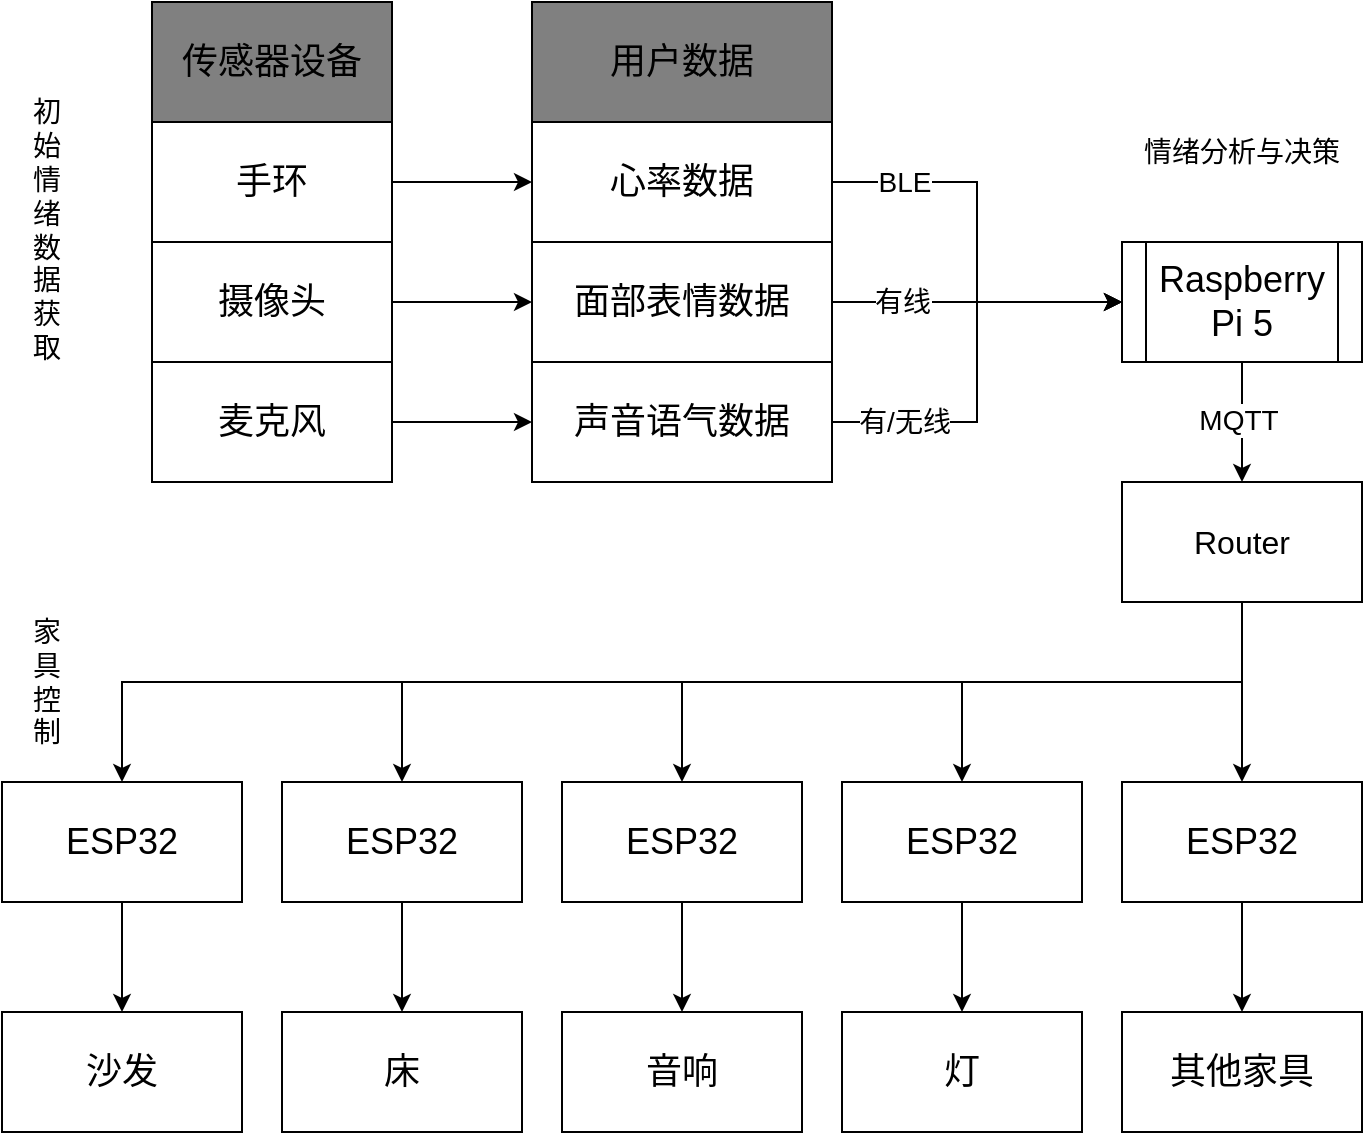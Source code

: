 <mxfile version="24.7.17">
  <diagram name="第 1 页" id="3rHYbj_jImJgUO69JbdG">
    <mxGraphModel dx="1302" dy="758" grid="1" gridSize="10" guides="1" tooltips="1" connect="1" arrows="1" fold="1" page="1" pageScale="1" pageWidth="827" pageHeight="1169" background="none" math="0" shadow="0">
      <root>
        <mxCell id="0" />
        <mxCell id="1" parent="0" />
        <mxCell id="MswAWFGs8VYdgX7ap7wL-1" value="&lt;font style=&quot;font-size: 18px;&quot;&gt;用户数据&lt;/font&gt;" style="rounded=0;whiteSpace=wrap;html=1;fillColor=#808080;" parent="1" vertex="1">
          <mxGeometry x="345" y="50" width="150" height="60" as="geometry" />
        </mxCell>
        <mxCell id="MswAWFGs8VYdgX7ap7wL-30" style="edgeStyle=orthogonalEdgeStyle;rounded=0;orthogonalLoop=1;jettySize=auto;html=1;entryX=0;entryY=0.5;entryDx=0;entryDy=0;" parent="1" source="MswAWFGs8VYdgX7ap7wL-2" target="MswAWFGs8VYdgX7ap7wL-11" edge="1">
          <mxGeometry relative="1" as="geometry" />
        </mxCell>
        <mxCell id="MswAWFGs8VYdgX7ap7wL-45" value="BLE" style="edgeLabel;html=1;align=center;verticalAlign=middle;resizable=0;points=[];" parent="MswAWFGs8VYdgX7ap7wL-30" vertex="1" connectable="0">
          <mxGeometry x="-0.655" y="-1" relative="1" as="geometry">
            <mxPoint as="offset" />
          </mxGeometry>
        </mxCell>
        <mxCell id="MswAWFGs8VYdgX7ap7wL-52" value="&lt;font style=&quot;font-size: 14px;&quot;&gt;BLE&lt;/font&gt;" style="edgeLabel;html=1;align=center;verticalAlign=middle;resizable=0;points=[];" parent="MswAWFGs8VYdgX7ap7wL-30" vertex="1" connectable="0">
          <mxGeometry x="-0.636" relative="1" as="geometry">
            <mxPoint x="-2" as="offset" />
          </mxGeometry>
        </mxCell>
        <mxCell id="MswAWFGs8VYdgX7ap7wL-2" value="&lt;font style=&quot;font-size: 18px;&quot;&gt;心率数据&lt;/font&gt;" style="rounded=0;whiteSpace=wrap;html=1;" parent="1" vertex="1">
          <mxGeometry x="345" y="110" width="150" height="60" as="geometry" />
        </mxCell>
        <mxCell id="18Ut-Z8Sb2iWaNUmkSo4-8" style="edgeStyle=orthogonalEdgeStyle;rounded=0;orthogonalLoop=1;jettySize=auto;html=1;entryX=0;entryY=0.5;entryDx=0;entryDy=0;" edge="1" parent="1" source="MswAWFGs8VYdgX7ap7wL-3" target="MswAWFGs8VYdgX7ap7wL-11">
          <mxGeometry relative="1" as="geometry" />
        </mxCell>
        <mxCell id="18Ut-Z8Sb2iWaNUmkSo4-13" value="&lt;font style=&quot;font-size: 14px;&quot;&gt;有线&lt;/font&gt;" style="edgeLabel;html=1;align=center;verticalAlign=middle;resizable=0;points=[];" vertex="1" connectable="0" parent="18Ut-Z8Sb2iWaNUmkSo4-8">
          <mxGeometry x="-0.556" relative="1" as="geometry">
            <mxPoint x="3" as="offset" />
          </mxGeometry>
        </mxCell>
        <mxCell id="MswAWFGs8VYdgX7ap7wL-3" value="&lt;font style=&quot;font-size: 18px;&quot;&gt;面部表情数据&lt;/font&gt;" style="rounded=0;whiteSpace=wrap;html=1;" parent="1" vertex="1">
          <mxGeometry x="345" y="170" width="150" height="60" as="geometry" />
        </mxCell>
        <mxCell id="MswAWFGs8VYdgX7ap7wL-33" style="edgeStyle=orthogonalEdgeStyle;rounded=0;orthogonalLoop=1;jettySize=auto;html=1;entryX=0;entryY=0.5;entryDx=0;entryDy=0;" parent="1" source="MswAWFGs8VYdgX7ap7wL-5" target="MswAWFGs8VYdgX7ap7wL-11" edge="1">
          <mxGeometry relative="1" as="geometry" />
        </mxCell>
        <mxCell id="MswAWFGs8VYdgX7ap7wL-47" value="&lt;font style=&quot;font-size: 14px;&quot;&gt;有/无线&lt;/font&gt;" style="edgeLabel;html=1;align=center;verticalAlign=middle;resizable=0;points=[];" parent="MswAWFGs8VYdgX7ap7wL-33" vertex="1" connectable="0">
          <mxGeometry x="-0.617" relative="1" as="geometry">
            <mxPoint x="-4" as="offset" />
          </mxGeometry>
        </mxCell>
        <mxCell id="MswAWFGs8VYdgX7ap7wL-5" value="&lt;font style=&quot;font-size: 18px;&quot;&gt;声音语气数据&lt;/font&gt;" style="rounded=0;whiteSpace=wrap;html=1;" parent="1" vertex="1">
          <mxGeometry x="345" y="230" width="150" height="60" as="geometry" />
        </mxCell>
        <mxCell id="MswAWFGs8VYdgX7ap7wL-7" value="&lt;font style=&quot;font-size: 18px;&quot;&gt;传感器设备&lt;/font&gt;" style="rounded=0;whiteSpace=wrap;html=1;fillColor=#808080;" parent="1" vertex="1">
          <mxGeometry x="155" y="50" width="120" height="60" as="geometry" />
        </mxCell>
        <mxCell id="MswAWFGs8VYdgX7ap7wL-26" style="edgeStyle=orthogonalEdgeStyle;rounded=0;orthogonalLoop=1;jettySize=auto;html=1;entryX=0;entryY=0.5;entryDx=0;entryDy=0;" parent="1" source="MswAWFGs8VYdgX7ap7wL-8" target="MswAWFGs8VYdgX7ap7wL-2" edge="1">
          <mxGeometry relative="1" as="geometry" />
        </mxCell>
        <mxCell id="MswAWFGs8VYdgX7ap7wL-8" value="&lt;font style=&quot;font-size: 18px;&quot;&gt;手环&lt;/font&gt;" style="rounded=0;whiteSpace=wrap;html=1;" parent="1" vertex="1">
          <mxGeometry x="155" y="110" width="120" height="60" as="geometry" />
        </mxCell>
        <mxCell id="MswAWFGs8VYdgX7ap7wL-27" style="edgeStyle=orthogonalEdgeStyle;rounded=0;orthogonalLoop=1;jettySize=auto;html=1;entryX=0;entryY=0.5;entryDx=0;entryDy=0;" parent="1" source="MswAWFGs8VYdgX7ap7wL-9" target="MswAWFGs8VYdgX7ap7wL-3" edge="1">
          <mxGeometry relative="1" as="geometry" />
        </mxCell>
        <mxCell id="MswAWFGs8VYdgX7ap7wL-9" value="&lt;font style=&quot;font-size: 18px;&quot;&gt;摄像头&lt;/font&gt;" style="rounded=0;whiteSpace=wrap;html=1;" parent="1" vertex="1">
          <mxGeometry x="155" y="170" width="120" height="60" as="geometry" />
        </mxCell>
        <mxCell id="MswAWFGs8VYdgX7ap7wL-28" style="edgeStyle=orthogonalEdgeStyle;rounded=0;orthogonalLoop=1;jettySize=auto;html=1;entryX=0;entryY=0.5;entryDx=0;entryDy=0;" parent="1" source="MswAWFGs8VYdgX7ap7wL-10" target="MswAWFGs8VYdgX7ap7wL-5" edge="1">
          <mxGeometry relative="1" as="geometry" />
        </mxCell>
        <mxCell id="MswAWFGs8VYdgX7ap7wL-10" value="&lt;font style=&quot;font-size: 18px;&quot;&gt;麦克风&lt;/font&gt;" style="rounded=0;whiteSpace=wrap;html=1;" parent="1" vertex="1">
          <mxGeometry x="155" y="230" width="120" height="60" as="geometry" />
        </mxCell>
        <mxCell id="18Ut-Z8Sb2iWaNUmkSo4-11" style="edgeStyle=orthogonalEdgeStyle;rounded=0;orthogonalLoop=1;jettySize=auto;html=1;entryX=0.5;entryY=0;entryDx=0;entryDy=0;" edge="1" parent="1" source="MswAWFGs8VYdgX7ap7wL-11" target="18Ut-Z8Sb2iWaNUmkSo4-1">
          <mxGeometry relative="1" as="geometry" />
        </mxCell>
        <mxCell id="18Ut-Z8Sb2iWaNUmkSo4-12" value="&lt;font style=&quot;font-size: 14px;&quot;&gt;MQTT&lt;/font&gt;" style="edgeLabel;html=1;align=center;verticalAlign=middle;resizable=0;points=[];" vertex="1" connectable="0" parent="18Ut-Z8Sb2iWaNUmkSo4-11">
          <mxGeometry x="-0.033" y="-2" relative="1" as="geometry">
            <mxPoint as="offset" />
          </mxGeometry>
        </mxCell>
        <mxCell id="MswAWFGs8VYdgX7ap7wL-11" value="&lt;font style=&quot;font-size: 18px;&quot;&gt;Raspberry Pi 5&lt;/font&gt;" style="shape=process;whiteSpace=wrap;html=1;backgroundOutline=1;" parent="1" vertex="1">
          <mxGeometry x="640" y="170" width="120" height="60" as="geometry" />
        </mxCell>
        <mxCell id="MswAWFGs8VYdgX7ap7wL-40" style="edgeStyle=orthogonalEdgeStyle;rounded=0;orthogonalLoop=1;jettySize=auto;html=1;entryX=0.5;entryY=0;entryDx=0;entryDy=0;" parent="1" source="MswAWFGs8VYdgX7ap7wL-12" target="MswAWFGs8VYdgX7ap7wL-14" edge="1">
          <mxGeometry relative="1" as="geometry" />
        </mxCell>
        <mxCell id="MswAWFGs8VYdgX7ap7wL-12" value="&lt;font style=&quot;font-size: 18px;&quot;&gt;ESP32&lt;/font&gt;" style="rounded=0;whiteSpace=wrap;html=1;" parent="1" vertex="1">
          <mxGeometry x="80" y="440" width="120" height="60" as="geometry" />
        </mxCell>
        <mxCell id="MswAWFGs8VYdgX7ap7wL-14" value="&lt;font style=&quot;font-size: 18px;&quot;&gt;沙发&lt;/font&gt;" style="rounded=0;whiteSpace=wrap;html=1;" parent="1" vertex="1">
          <mxGeometry x="80" y="555" width="120" height="60" as="geometry" />
        </mxCell>
        <mxCell id="MswAWFGs8VYdgX7ap7wL-15" value="&lt;font style=&quot;font-size: 18px;&quot;&gt;床&lt;/font&gt;" style="rounded=0;whiteSpace=wrap;html=1;" parent="1" vertex="1">
          <mxGeometry x="220" y="555" width="120" height="60" as="geometry" />
        </mxCell>
        <mxCell id="MswAWFGs8VYdgX7ap7wL-16" value="&lt;font style=&quot;font-size: 18px;&quot;&gt;音响&lt;/font&gt;" style="rounded=0;whiteSpace=wrap;html=1;" parent="1" vertex="1">
          <mxGeometry x="360" y="555" width="120" height="60" as="geometry" />
        </mxCell>
        <mxCell id="MswAWFGs8VYdgX7ap7wL-17" value="&lt;font style=&quot;font-size: 18px;&quot;&gt;灯&lt;/font&gt;" style="rounded=0;whiteSpace=wrap;html=1;" parent="1" vertex="1">
          <mxGeometry x="500" y="555" width="120" height="60" as="geometry" />
        </mxCell>
        <mxCell id="MswAWFGs8VYdgX7ap7wL-18" value="&lt;font style=&quot;font-size: 18px;&quot;&gt;其他家具&lt;/font&gt;" style="rounded=0;whiteSpace=wrap;html=1;" parent="1" vertex="1">
          <mxGeometry x="640" y="555" width="120" height="60" as="geometry" />
        </mxCell>
        <mxCell id="MswAWFGs8VYdgX7ap7wL-41" style="edgeStyle=orthogonalEdgeStyle;rounded=0;orthogonalLoop=1;jettySize=auto;html=1;entryX=0.5;entryY=0;entryDx=0;entryDy=0;" parent="1" source="MswAWFGs8VYdgX7ap7wL-22" target="MswAWFGs8VYdgX7ap7wL-15" edge="1">
          <mxGeometry relative="1" as="geometry">
            <mxPoint x="280" y="550" as="targetPoint" />
          </mxGeometry>
        </mxCell>
        <mxCell id="MswAWFGs8VYdgX7ap7wL-22" value="&lt;font style=&quot;font-size: 18px;&quot;&gt;ESP32&lt;/font&gt;" style="rounded=0;whiteSpace=wrap;html=1;" parent="1" vertex="1">
          <mxGeometry x="220" y="440" width="120" height="60" as="geometry" />
        </mxCell>
        <mxCell id="MswAWFGs8VYdgX7ap7wL-42" style="edgeStyle=orthogonalEdgeStyle;rounded=0;orthogonalLoop=1;jettySize=auto;html=1;" parent="1" source="MswAWFGs8VYdgX7ap7wL-23" target="MswAWFGs8VYdgX7ap7wL-16" edge="1">
          <mxGeometry relative="1" as="geometry" />
        </mxCell>
        <mxCell id="MswAWFGs8VYdgX7ap7wL-23" value="&lt;font style=&quot;font-size: 18px;&quot;&gt;ESP32&lt;/font&gt;" style="rounded=0;whiteSpace=wrap;html=1;" parent="1" vertex="1">
          <mxGeometry x="360" y="440" width="120" height="60" as="geometry" />
        </mxCell>
        <mxCell id="MswAWFGs8VYdgX7ap7wL-43" style="edgeStyle=orthogonalEdgeStyle;rounded=0;orthogonalLoop=1;jettySize=auto;html=1;entryX=0.5;entryY=0;entryDx=0;entryDy=0;" parent="1" source="MswAWFGs8VYdgX7ap7wL-24" target="MswAWFGs8VYdgX7ap7wL-17" edge="1">
          <mxGeometry relative="1" as="geometry" />
        </mxCell>
        <mxCell id="MswAWFGs8VYdgX7ap7wL-24" value="&lt;font style=&quot;font-size: 18px;&quot;&gt;ESP32&lt;/font&gt;" style="rounded=0;whiteSpace=wrap;html=1;" parent="1" vertex="1">
          <mxGeometry x="500" y="440" width="120" height="60" as="geometry" />
        </mxCell>
        <mxCell id="MswAWFGs8VYdgX7ap7wL-44" style="edgeStyle=orthogonalEdgeStyle;rounded=0;orthogonalLoop=1;jettySize=auto;html=1;entryX=0.5;entryY=0;entryDx=0;entryDy=0;" parent="1" source="MswAWFGs8VYdgX7ap7wL-25" target="MswAWFGs8VYdgX7ap7wL-18" edge="1">
          <mxGeometry relative="1" as="geometry" />
        </mxCell>
        <mxCell id="MswAWFGs8VYdgX7ap7wL-25" value="&lt;font style=&quot;font-size: 18px;&quot;&gt;ESP32&lt;/font&gt;" style="rounded=0;whiteSpace=wrap;html=1;" parent="1" vertex="1">
          <mxGeometry x="640" y="440" width="120" height="60" as="geometry" />
        </mxCell>
        <mxCell id="MswAWFGs8VYdgX7ap7wL-53" value="&lt;font style=&quot;font-size: 14px;&quot;&gt;情绪分析与决策&lt;/font&gt;" style="text;html=1;align=center;verticalAlign=middle;whiteSpace=wrap;rounded=0;" parent="1" vertex="1">
          <mxGeometry x="645" y="110" width="110" height="30" as="geometry" />
        </mxCell>
        <mxCell id="MswAWFGs8VYdgX7ap7wL-54" value="&lt;font style=&quot;font-size: 14px;&quot;&gt;初始情绪数据获取&lt;/font&gt;" style="text;html=1;align=center;verticalAlign=middle;whiteSpace=wrap;rounded=0;" parent="1" vertex="1">
          <mxGeometry x="90" y="90" width="25" height="147.5" as="geometry" />
        </mxCell>
        <mxCell id="MswAWFGs8VYdgX7ap7wL-58" value="&lt;font style=&quot;font-size: 14px;&quot;&gt;家具控制&lt;/font&gt;" style="text;html=1;align=center;verticalAlign=middle;whiteSpace=wrap;rounded=0;" parent="1" vertex="1">
          <mxGeometry x="91.25" y="360" width="22.5" height="60" as="geometry" />
        </mxCell>
        <mxCell id="18Ut-Z8Sb2iWaNUmkSo4-3" style="edgeStyle=orthogonalEdgeStyle;rounded=0;orthogonalLoop=1;jettySize=auto;html=1;entryX=0.5;entryY=0;entryDx=0;entryDy=0;" edge="1" parent="1" source="18Ut-Z8Sb2iWaNUmkSo4-1" target="MswAWFGs8VYdgX7ap7wL-25">
          <mxGeometry relative="1" as="geometry" />
        </mxCell>
        <mxCell id="18Ut-Z8Sb2iWaNUmkSo4-4" style="edgeStyle=orthogonalEdgeStyle;rounded=0;orthogonalLoop=1;jettySize=auto;html=1;entryX=0.5;entryY=0;entryDx=0;entryDy=0;" edge="1" parent="1" source="18Ut-Z8Sb2iWaNUmkSo4-1" target="MswAWFGs8VYdgX7ap7wL-24">
          <mxGeometry relative="1" as="geometry">
            <Array as="points">
              <mxPoint x="700" y="390" />
              <mxPoint x="560" y="390" />
            </Array>
          </mxGeometry>
        </mxCell>
        <mxCell id="18Ut-Z8Sb2iWaNUmkSo4-5" style="edgeStyle=orthogonalEdgeStyle;rounded=0;orthogonalLoop=1;jettySize=auto;html=1;entryX=0.5;entryY=0;entryDx=0;entryDy=0;" edge="1" parent="1" source="18Ut-Z8Sb2iWaNUmkSo4-1" target="MswAWFGs8VYdgX7ap7wL-23">
          <mxGeometry relative="1" as="geometry">
            <Array as="points">
              <mxPoint x="700" y="390" />
              <mxPoint x="420" y="390" />
            </Array>
          </mxGeometry>
        </mxCell>
        <mxCell id="18Ut-Z8Sb2iWaNUmkSo4-6" style="edgeStyle=orthogonalEdgeStyle;rounded=0;orthogonalLoop=1;jettySize=auto;html=1;entryX=0.5;entryY=0;entryDx=0;entryDy=0;" edge="1" parent="1" source="18Ut-Z8Sb2iWaNUmkSo4-1" target="MswAWFGs8VYdgX7ap7wL-22">
          <mxGeometry relative="1" as="geometry">
            <Array as="points">
              <mxPoint x="700" y="390" />
              <mxPoint x="280" y="390" />
            </Array>
          </mxGeometry>
        </mxCell>
        <mxCell id="18Ut-Z8Sb2iWaNUmkSo4-7" style="edgeStyle=orthogonalEdgeStyle;rounded=0;orthogonalLoop=1;jettySize=auto;html=1;entryX=0.5;entryY=0;entryDx=0;entryDy=0;" edge="1" parent="1" source="18Ut-Z8Sb2iWaNUmkSo4-1" target="MswAWFGs8VYdgX7ap7wL-12">
          <mxGeometry relative="1" as="geometry">
            <Array as="points">
              <mxPoint x="700" y="390" />
              <mxPoint x="140" y="390" />
            </Array>
          </mxGeometry>
        </mxCell>
        <mxCell id="18Ut-Z8Sb2iWaNUmkSo4-1" value="&lt;font size=&quot;3&quot;&gt;Router&lt;/font&gt;" style="rounded=0;whiteSpace=wrap;html=1;" vertex="1" parent="1">
          <mxGeometry x="640" y="290" width="120" height="60" as="geometry" />
        </mxCell>
      </root>
    </mxGraphModel>
  </diagram>
</mxfile>
